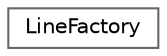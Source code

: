 digraph "Graphical Class Hierarchy"
{
 // LATEX_PDF_SIZE
  bgcolor="transparent";
  edge [fontname=Helvetica,fontsize=10,labelfontname=Helvetica,labelfontsize=10];
  node [fontname=Helvetica,fontsize=10,shape=box,height=0.2,width=0.9];
  rankdir="LR";
  Node0 [label="LineFactory",height=0.2,width=0.4,color="grey40", fillcolor="white", style="filled",URL="$class_line_factory.html",tooltip="Class that constructs lines."];
}
